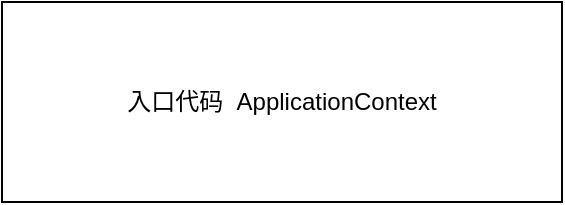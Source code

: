 <mxfile version="21.1.5" type="github">
  <diagram name="第 1 页" id="4fWyXJP6VSfAbYg68hve">
    <mxGraphModel dx="1971" dy="1124" grid="1" gridSize="10" guides="1" tooltips="1" connect="1" arrows="1" fold="1" page="1" pageScale="1" pageWidth="1654" pageHeight="2336" math="0" shadow="0">
      <root>
        <mxCell id="0" />
        <mxCell id="1" parent="0" />
        <mxCell id="KO39rShbz4jRroj4lXh8-1" value="入口代码&amp;nbsp; ApplicationContext" style="rounded=0;whiteSpace=wrap;html=1;" vertex="1" parent="1">
          <mxGeometry x="230" y="110" width="280" height="100" as="geometry" />
        </mxCell>
      </root>
    </mxGraphModel>
  </diagram>
</mxfile>
